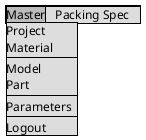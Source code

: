 @startsalt
{+
  {* Master | Packing Spec 
    Master | Project | Material  | - | Model | Part | - |  Parameters  | - | Logout |
  }
}
@endsalt
